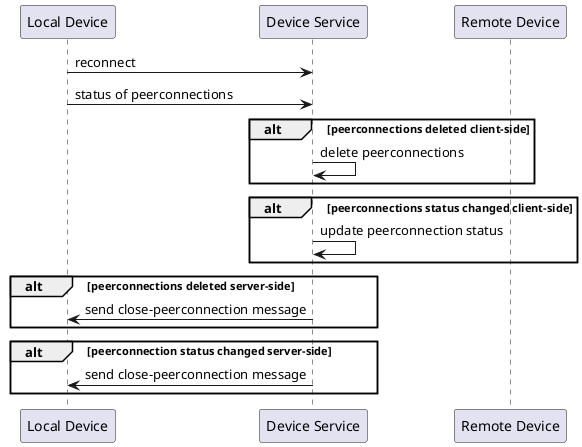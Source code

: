 @startuml service_restart

participant "Local Device" as LD
participant "Device Service" as DS
participant "Remote Device" as RD

LD -> DS : reconnect

LD -> DS : status of peerconnections

alt peerconnections deleted client-side
    DS -> DS : delete peerconnections
end
alt peerconnections status changed client-side
    DS -> DS : update peerconnection status
end
alt peerconnections deleted server-side
    DS -> LD : send close-peerconnection message
end
alt peerconnection status changed server-side
    DS -> LD : send close-peerconnection message
end

@enduml